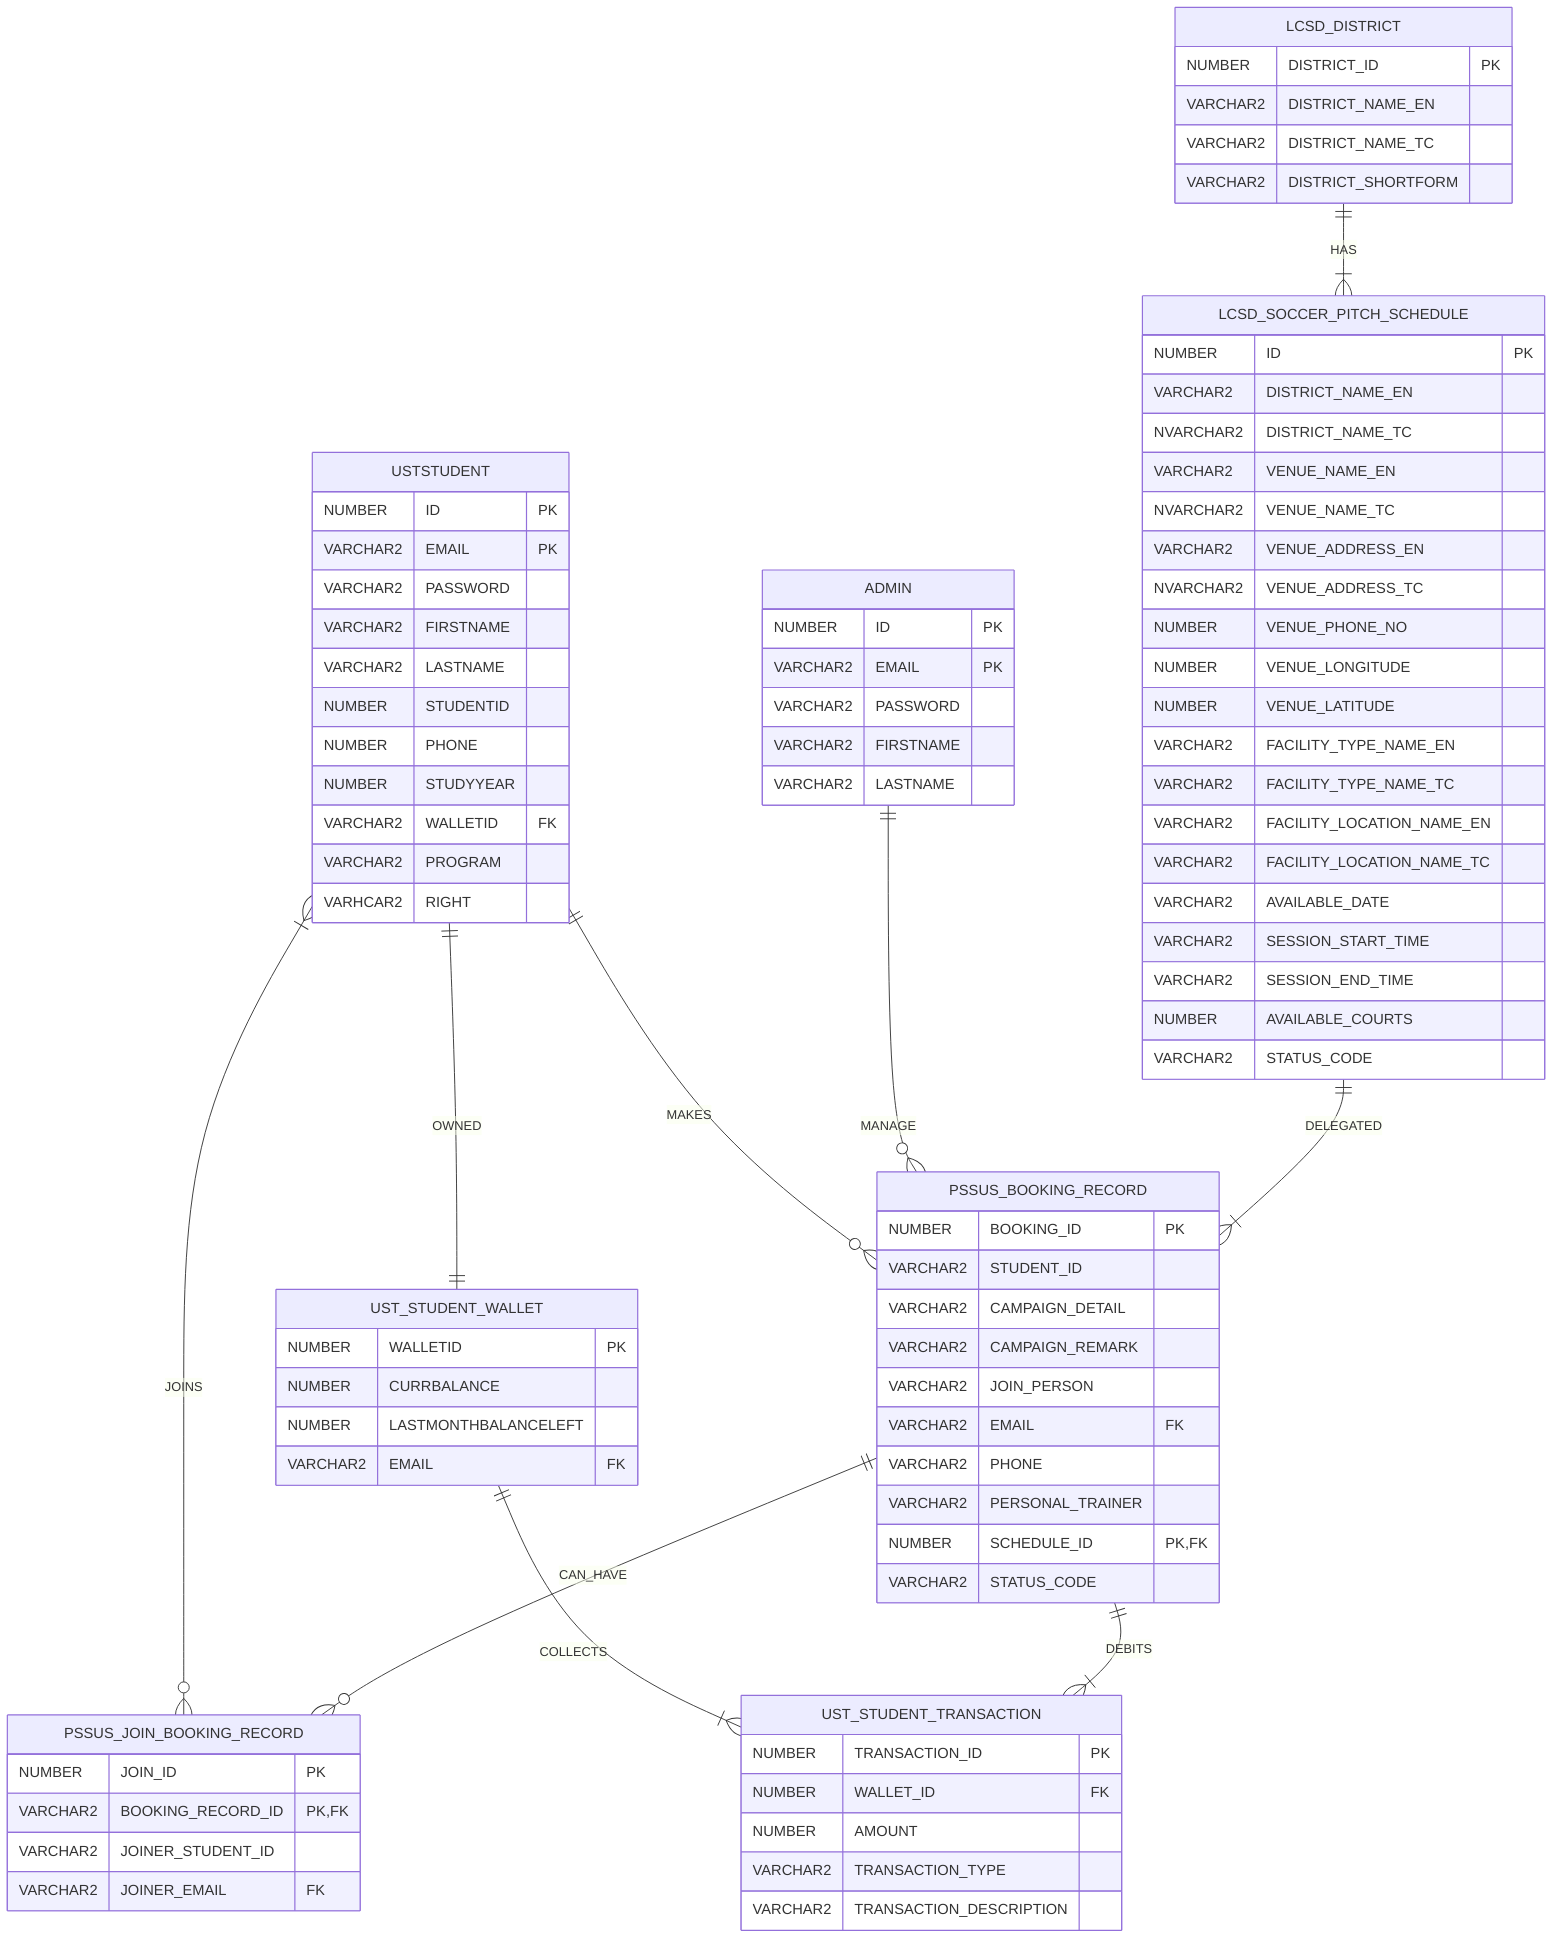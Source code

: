 erDiagram
    UST_STUDENT_WALLET ||--|{ UST_STUDENT_TRANSACTION : COLLECTS
    LCSD_DISTRICT ||--|{ LCSD_SOCCER_PITCH_SCHEDULE : HAS
    USTSTUDENT |{ -- o{ PSSUS_JOIN_BOOKING_RECORD : JOINS
    USTSTUDENT || -- o{ PSSUS_BOOKING_RECORD : MAKES
    ADMIN ||--o{ PSSUS_BOOKING_RECORD : MANAGE
    LCSD_SOCCER_PITCH_SCHEDULE ||--|{ PSSUS_BOOKING_RECORD : DELEGATED
    USTSTUDENT ||--|| UST_STUDENT_WALLET : OWNED
    PSSUS_BOOKING_RECORD ||--o{ PSSUS_JOIN_BOOKING_RECORD : CAN_HAVE
    PSSUS_BOOKING_RECORD ||--|{ UST_STUDENT_TRANSACTION : DEBITS

    UST_STUDENT_TRANSACTION {
        NUMBER TRANSACTION_ID PK
        NUMBER WALLET_ID FK
        NUMBER AMOUNT
        VARCHAR2 TRANSACTION_TYPE
        VARCHAR2 TRANSACTION_DESCRIPTION
    }
    LCSD_DISTRICT {
        NUMBER DISTRICT_ID PK
        VARCHAR2 DISTRICT_NAME_EN
        VARCHAR2 DISTRICT_NAME_TC
        VARCHAR2 DISTRICT_SHORTFORM
    }
    LCSD_SOCCER_PITCH_SCHEDULE {
        NUMBER ID PK
        VARCHAR2 DISTRICT_NAME_EN
        NVARCHAR2 DISTRICT_NAME_TC
        VARCHAR2 VENUE_NAME_EN
        NVARCHAR2 VENUE_NAME_TC
        VARCHAR2 VENUE_ADDRESS_EN
        NVARCHAR2 VENUE_ADDRESS_TC
        NUMBER VENUE_PHONE_NO
        NUMBER VENUE_LONGITUDE
        NUMBER VENUE_LATITUDE
        VARCHAR2 FACILITY_TYPE_NAME_EN
        VARCHAR2 FACILITY_TYPE_NAME_TC
        VARCHAR2 FACILITY_LOCATION_NAME_EN
        VARCHAR2 FACILITY_LOCATION_NAME_TC
        VARCHAR2 AVAILABLE_DATE
        VARCHAR2 SESSION_START_TIME
        VARCHAR2 SESSION_END_TIME
        NUMBER AVAILABLE_COURTS
        VARCHAR2 STATUS_CODE
    }
    PSSUS_BOOKING_RECORD {
        NUMBER BOOKING_ID PK
        VARCHAR2 STUDENT_ID
        VARCHAR2 CAMPAIGN_DETAIL
        VARCHAR2 CAMPAIGN_REMARK
        VARCHAR2 JOIN_PERSON
        VARCHAR2 EMAIL FK
        VARCHAR2 PHONE
        VARCHAR2 PERSONAL_TRAINER
        NUMBER SCHEDULE_ID PK,FK
        VARCHAR2 STATUS_CODE
    }
    PSSUS_JOIN_BOOKING_RECORD {
        NUMBER JOIN_ID PK
        VARCHAR2 BOOKING_RECORD_ID PK,FK
        VARCHAR2 JOINER_STUDENT_ID
        VARCHAR2 JOINER_EMAIL FK
    }
    UST_STUDENT_WALLET {
        NUMBER WALLETID PK
        NUMBER CURRBALANCE
        NUMBER LASTMONTHBALANCELEFT
        VARCHAR2 EMAIL FK
    }
    USTSTUDENT {
        NUMBER ID PK
        VARCHAR2 EMAIL PK
        VARCHAR2 PASSWORD 
        VARCHAR2 FIRSTNAME 
        VARCHAR2 LASTNAME 
        NUMBER STUDENTID
        NUMBER PHONE
        NUMBER STUDYYEAR
        VARCHAR2 WALLETID FK
        VARCHAR2 PROGRAM
        VARHCAR2 RIGHT
    }
    ADMIN {
        NUMBER ID PK
        VARCHAR2 EMAIL PK
        VARCHAR2 PASSWORD 
        VARCHAR2 FIRSTNAME 
        VARCHAR2 LASTNAME 
    }
